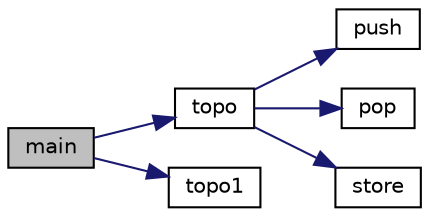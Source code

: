 digraph "main"
{
  edge [fontname="Helvetica",fontsize="10",labelfontname="Helvetica",labelfontsize="10"];
  node [fontname="Helvetica",fontsize="10",shape=record];
  rankdir="LR";
  Node1 [label="main",height=0.2,width=0.4,color="black", fillcolor="grey75", style="filled", fontcolor="black"];
  Node1 -> Node2 [color="midnightblue",fontsize="10",style="solid",fontname="Helvetica"];
  Node2 [label="topo",height=0.2,width=0.4,color="black", fillcolor="white", style="filled",URL="$ConenctedGraph_8cpp.html#a94241e7f0ac74dc536b674ae552c5514"];
  Node2 -> Node3 [color="midnightblue",fontsize="10",style="solid",fontname="Helvetica"];
  Node3 [label="push",height=0.2,width=0.4,color="black", fillcolor="white", style="filled",URL="$ConenctedGraph_8cpp.html#aae451c1ebd106d944a840164e8db9514"];
  Node2 -> Node4 [color="midnightblue",fontsize="10",style="solid",fontname="Helvetica"];
  Node4 [label="pop",height=0.2,width=0.4,color="black", fillcolor="white", style="filled",URL="$ConenctedGraph_8cpp.html#ae9aa7e778dbc81f5869b4d2909f08cdc"];
  Node2 -> Node5 [color="midnightblue",fontsize="10",style="solid",fontname="Helvetica"];
  Node5 [label="store",height=0.2,width=0.4,color="black", fillcolor="white", style="filled",URL="$ConenctedGraph_8cpp.html#a60d767824e49bbfd6b355613c5cf688b"];
  Node1 -> Node6 [color="midnightblue",fontsize="10",style="solid",fontname="Helvetica"];
  Node6 [label="topo1",height=0.2,width=0.4,color="black", fillcolor="white", style="filled",URL="$ConenctedGraph_8cpp.html#a89339819b5c1f956c3cb7ffcc8c87527"];
}
